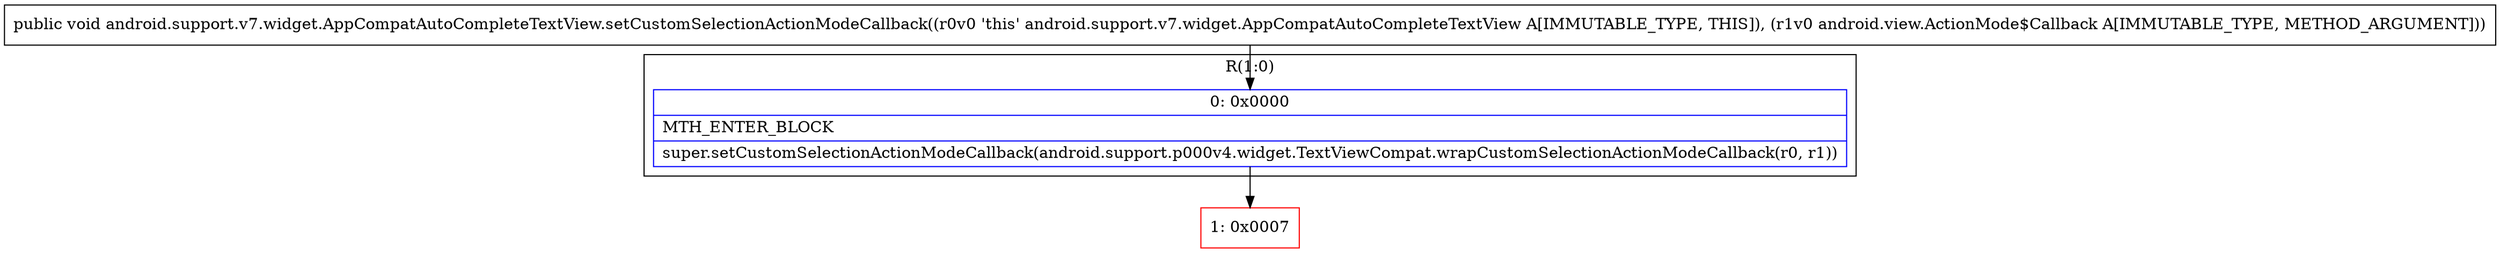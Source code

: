 digraph "CFG forandroid.support.v7.widget.AppCompatAutoCompleteTextView.setCustomSelectionActionModeCallback(Landroid\/view\/ActionMode$Callback;)V" {
subgraph cluster_Region_915256441 {
label = "R(1:0)";
node [shape=record,color=blue];
Node_0 [shape=record,label="{0\:\ 0x0000|MTH_ENTER_BLOCK\l|super.setCustomSelectionActionModeCallback(android.support.p000v4.widget.TextViewCompat.wrapCustomSelectionActionModeCallback(r0, r1))\l}"];
}
Node_1 [shape=record,color=red,label="{1\:\ 0x0007}"];
MethodNode[shape=record,label="{public void android.support.v7.widget.AppCompatAutoCompleteTextView.setCustomSelectionActionModeCallback((r0v0 'this' android.support.v7.widget.AppCompatAutoCompleteTextView A[IMMUTABLE_TYPE, THIS]), (r1v0 android.view.ActionMode$Callback A[IMMUTABLE_TYPE, METHOD_ARGUMENT])) }"];
MethodNode -> Node_0;
Node_0 -> Node_1;
}

